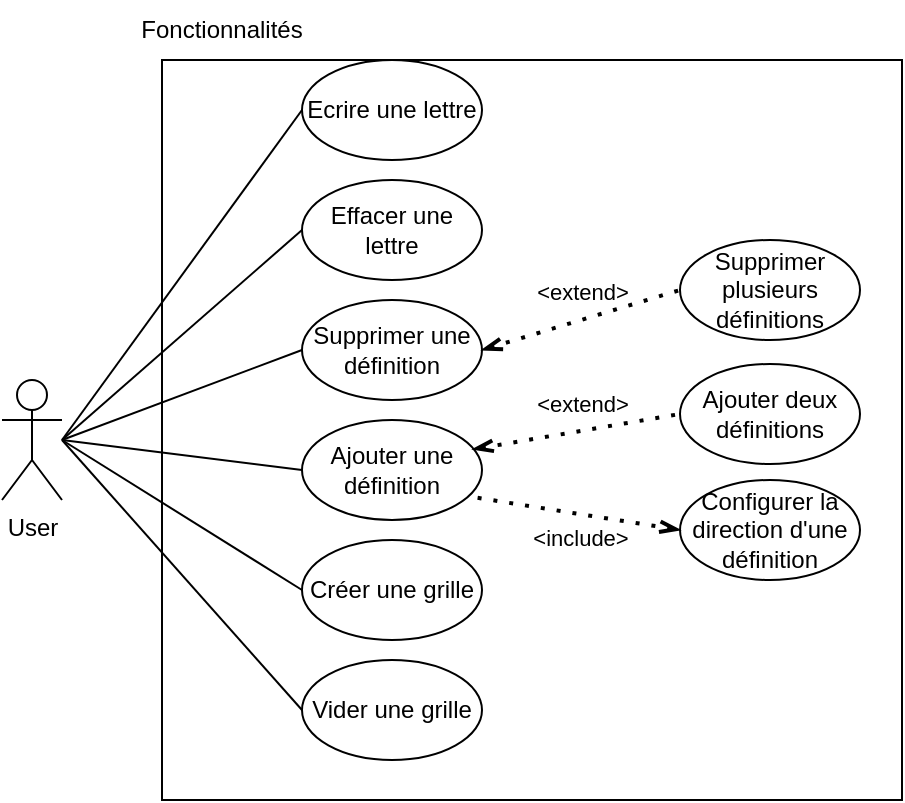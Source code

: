 <mxfile version="18.0.2" type="github"><diagram id="cYRfQ_waEpRGwn0Uc-vv" name="Page-1"><mxGraphModel dx="831" dy="490" grid="1" gridSize="10" guides="1" tooltips="1" connect="1" arrows="1" fold="1" page="1" pageScale="1" pageWidth="827" pageHeight="1169" math="0" shadow="0"><root><mxCell id="0"/><mxCell id="1" parent="0"/><mxCell id="ADCiJI5VM4HyajGRm8FA-1" value="User" style="shape=umlActor;verticalLabelPosition=bottom;verticalAlign=top;html=1;outlineConnect=0;" vertex="1" parent="1"><mxGeometry x="90" y="220" width="30" height="60" as="geometry"/></mxCell><mxCell id="ADCiJI5VM4HyajGRm8FA-2" value="Créer une grille" style="ellipse;whiteSpace=wrap;html=1;" vertex="1" parent="1"><mxGeometry x="240" y="300" width="90" height="50" as="geometry"/></mxCell><mxCell id="ADCiJI5VM4HyajGRm8FA-4" value="Vider une grille" style="ellipse;whiteSpace=wrap;html=1;" vertex="1" parent="1"><mxGeometry x="240" y="360" width="90" height="50" as="geometry"/></mxCell><mxCell id="ADCiJI5VM4HyajGRm8FA-5" value="Ajouter une définition" style="ellipse;whiteSpace=wrap;html=1;" vertex="1" parent="1"><mxGeometry x="240" y="240" width="90" height="50" as="geometry"/></mxCell><mxCell id="ADCiJI5VM4HyajGRm8FA-6" value="Ecrire une lettre" style="ellipse;whiteSpace=wrap;html=1;" vertex="1" parent="1"><mxGeometry x="240" y="60" width="90" height="50" as="geometry"/></mxCell><mxCell id="ADCiJI5VM4HyajGRm8FA-7" value="Effacer une lettre" style="ellipse;whiteSpace=wrap;html=1;" vertex="1" parent="1"><mxGeometry x="240" y="120" width="90" height="50" as="geometry"/></mxCell><mxCell id="ADCiJI5VM4HyajGRm8FA-8" value="Ajouter deux définitions" style="ellipse;whiteSpace=wrap;html=1;" vertex="1" parent="1"><mxGeometry x="429" y="212" width="90" height="50" as="geometry"/></mxCell><mxCell id="ADCiJI5VM4HyajGRm8FA-9" value="Configurer la direction d'une définition" style="ellipse;whiteSpace=wrap;html=1;" vertex="1" parent="1"><mxGeometry x="429" y="270" width="90" height="50" as="geometry"/></mxCell><mxCell id="ADCiJI5VM4HyajGRm8FA-10" value="Supprimer une définition" style="ellipse;whiteSpace=wrap;html=1;" vertex="1" parent="1"><mxGeometry x="240" y="180" width="90" height="50" as="geometry"/></mxCell><mxCell id="ADCiJI5VM4HyajGRm8FA-11" value="Supprimer plusieurs définitions" style="ellipse;whiteSpace=wrap;html=1;" vertex="1" parent="1"><mxGeometry x="429" y="150" width="90" height="50" as="geometry"/></mxCell><mxCell id="ADCiJI5VM4HyajGRm8FA-12" value="&amp;lt;include&amp;gt;" style="endArrow=none;dashed=1;html=1;dashPattern=1 3;strokeWidth=2;rounded=0;startArrow=openThin;startFill=0;exitX=0;exitY=0.5;exitDx=0;exitDy=0;entryX=0.957;entryY=0.773;entryDx=0;entryDy=0;entryPerimeter=0;" edge="1" parent="1" source="ADCiJI5VM4HyajGRm8FA-9" target="ADCiJI5VM4HyajGRm8FA-5"><mxGeometry x="-0.069" y="12" width="50" height="50" relative="1" as="geometry"><mxPoint x="360" y="340" as="sourcePoint"/><mxPoint x="330" y="270" as="targetPoint"/><mxPoint as="offset"/></mxGeometry></mxCell><mxCell id="ADCiJI5VM4HyajGRm8FA-13" value="&amp;lt;extend&amp;gt;" style="endArrow=none;dashed=1;html=1;dashPattern=1 3;strokeWidth=2;rounded=0;startArrow=openThin;startFill=0;entryX=0;entryY=0.5;entryDx=0;entryDy=0;exitX=0.95;exitY=0.293;exitDx=0;exitDy=0;exitPerimeter=0;" edge="1" parent="1" source="ADCiJI5VM4HyajGRm8FA-5" target="ADCiJI5VM4HyajGRm8FA-8"><mxGeometry x="0.091" y="13" width="50" height="50" relative="1" as="geometry"><mxPoint x="330" y="270" as="sourcePoint"/><mxPoint x="350" y="220" as="targetPoint"/><mxPoint as="offset"/></mxGeometry></mxCell><mxCell id="ADCiJI5VM4HyajGRm8FA-14" value="&amp;lt;extend&amp;gt;" style="endArrow=none;dashed=1;html=1;dashPattern=1 3;strokeWidth=2;rounded=0;startArrow=openThin;startFill=0;entryX=0;entryY=0.5;entryDx=0;entryDy=0;exitX=1;exitY=0.5;exitDx=0;exitDy=0;" edge="1" parent="1" source="ADCiJI5VM4HyajGRm8FA-10" target="ADCiJI5VM4HyajGRm8FA-11"><mxGeometry x="0.091" y="13" width="50" height="50" relative="1" as="geometry"><mxPoint x="335.5" y="264.65" as="sourcePoint"/><mxPoint x="439" y="247" as="targetPoint"/><mxPoint as="offset"/></mxGeometry></mxCell><mxCell id="ADCiJI5VM4HyajGRm8FA-15" value="" style="endArrow=none;html=1;rounded=0;entryX=0;entryY=0.5;entryDx=0;entryDy=0;" edge="1" parent="1" target="ADCiJI5VM4HyajGRm8FA-4"><mxGeometry width="50" height="50" relative="1" as="geometry"><mxPoint x="120" y="250" as="sourcePoint"/><mxPoint x="430" y="250" as="targetPoint"/></mxGeometry></mxCell><mxCell id="ADCiJI5VM4HyajGRm8FA-16" value="" style="endArrow=none;html=1;rounded=0;entryX=0;entryY=0.5;entryDx=0;entryDy=0;" edge="1" parent="1" target="ADCiJI5VM4HyajGRm8FA-2"><mxGeometry width="50" height="50" relative="1" as="geometry"><mxPoint x="120" y="250" as="sourcePoint"/><mxPoint x="250" y="395" as="targetPoint"/></mxGeometry></mxCell><mxCell id="ADCiJI5VM4HyajGRm8FA-17" value="" style="endArrow=none;html=1;rounded=0;entryX=0;entryY=0.5;entryDx=0;entryDy=0;" edge="1" parent="1" target="ADCiJI5VM4HyajGRm8FA-5"><mxGeometry width="50" height="50" relative="1" as="geometry"><mxPoint x="120" y="250" as="sourcePoint"/><mxPoint x="250" y="335" as="targetPoint"/></mxGeometry></mxCell><mxCell id="ADCiJI5VM4HyajGRm8FA-18" value="" style="endArrow=none;html=1;rounded=0;entryX=0;entryY=0.5;entryDx=0;entryDy=0;" edge="1" parent="1" target="ADCiJI5VM4HyajGRm8FA-10"><mxGeometry width="50" height="50" relative="1" as="geometry"><mxPoint x="120" y="250" as="sourcePoint"/><mxPoint x="250" y="275" as="targetPoint"/></mxGeometry></mxCell><mxCell id="ADCiJI5VM4HyajGRm8FA-19" value="" style="endArrow=none;html=1;rounded=0;entryX=0;entryY=0.5;entryDx=0;entryDy=0;" edge="1" parent="1" target="ADCiJI5VM4HyajGRm8FA-7"><mxGeometry width="50" height="50" relative="1" as="geometry"><mxPoint x="120" y="250" as="sourcePoint"/><mxPoint x="250" y="215" as="targetPoint"/></mxGeometry></mxCell><mxCell id="ADCiJI5VM4HyajGRm8FA-20" value="" style="endArrow=none;html=1;rounded=0;entryX=0;entryY=0.5;entryDx=0;entryDy=0;" edge="1" parent="1" target="ADCiJI5VM4HyajGRm8FA-6"><mxGeometry width="50" height="50" relative="1" as="geometry"><mxPoint x="120" y="250" as="sourcePoint"/><mxPoint x="250" y="155" as="targetPoint"/></mxGeometry></mxCell><mxCell id="ADCiJI5VM4HyajGRm8FA-23" value="Fonctionnalités" style="text;html=1;strokeColor=none;fillColor=none;align=center;verticalAlign=middle;whiteSpace=wrap;rounded=0;" vertex="1" parent="1"><mxGeometry x="170" y="30" width="60" height="30" as="geometry"/></mxCell><mxCell id="ADCiJI5VM4HyajGRm8FA-25" value="" style="whiteSpace=wrap;html=1;aspect=fixed;fillColor=none;" vertex="1" parent="1"><mxGeometry x="170" y="60" width="370" height="370" as="geometry"/></mxCell></root></mxGraphModel></diagram></mxfile>